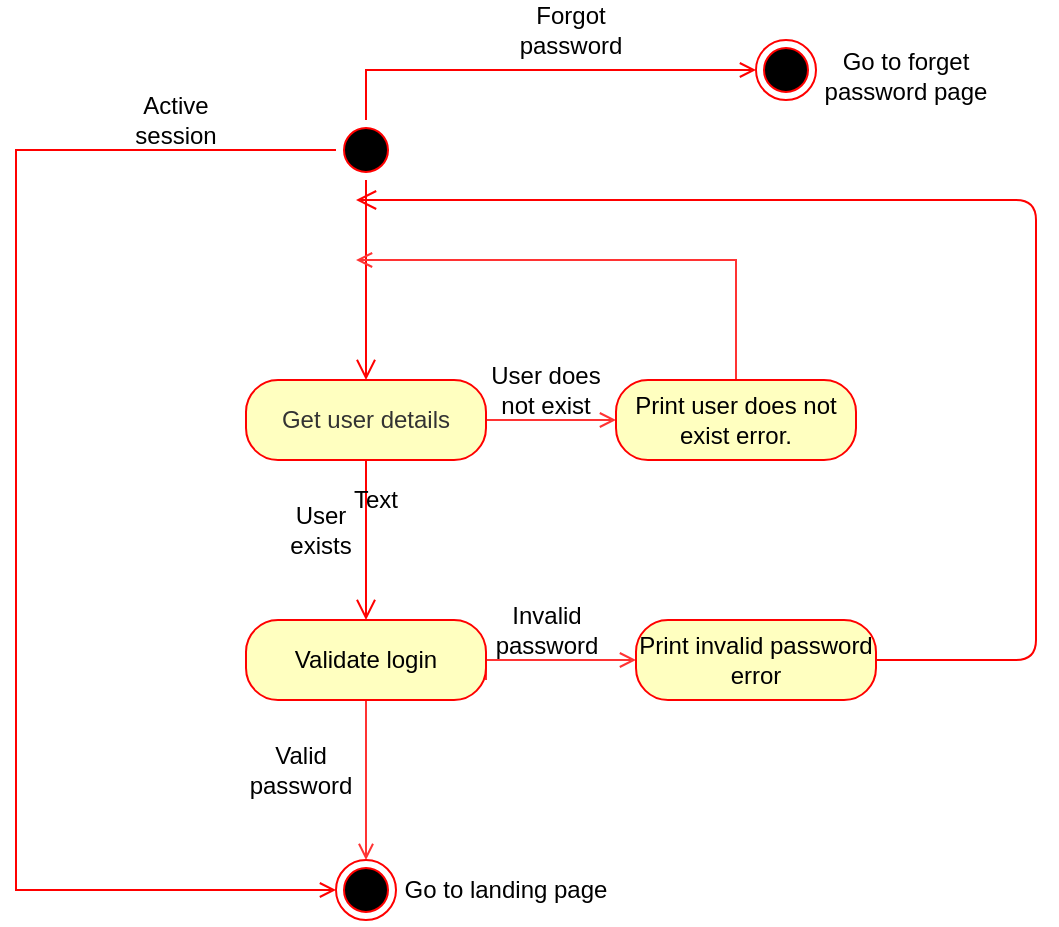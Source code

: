 <mxfile version="12.9.9" type="device"><diagram name="Page-1" id="e7e014a7-5840-1c2e-5031-d8a46d1fe8dd"><mxGraphModel dx="1038" dy="575" grid="1" gridSize="10" guides="1" tooltips="1" connect="1" arrows="1" fold="1" page="1" pageScale="1" pageWidth="1169" pageHeight="826" background="#ffffff" math="0" shadow="0"><root><mxCell id="0"/><mxCell id="1" parent="0"/><mxCell id="qxdA_kbtUOldHFDPIeFM-17" style="edgeStyle=orthogonalEdgeStyle;rounded=0;orthogonalLoop=1;jettySize=auto;html=1;entryX=0;entryY=0.5;entryDx=0;entryDy=0;endArrow=open;endFill=0;strokeColor=#FF0000;" edge="1" parent="1" source="cNfwhekLYFBPGd0EELtA-41" target="qxdA_kbtUOldHFDPIeFM-10"><mxGeometry relative="1" as="geometry"><Array as="points"><mxPoint x="375" y="85"/></Array></mxGeometry></mxCell><mxCell id="qxdA_kbtUOldHFDPIeFM-18" style="edgeStyle=orthogonalEdgeStyle;rounded=0;orthogonalLoop=1;jettySize=auto;html=1;endArrow=open;endFill=0;strokeColor=#FF0000;entryX=0;entryY=0.5;entryDx=0;entryDy=0;" edge="1" parent="1" source="cNfwhekLYFBPGd0EELtA-41" target="cNfwhekLYFBPGd0EELtA-62"><mxGeometry relative="1" as="geometry"><mxPoint x="190" y="125" as="targetPoint"/><Array as="points"><mxPoint x="200" y="125"/><mxPoint x="200" y="495"/></Array></mxGeometry></mxCell><mxCell id="cNfwhekLYFBPGd0EELtA-41" value="" style="ellipse;html=1;shape=startState;fillColor=#000000;strokeColor=#ff0000;" parent="1" vertex="1"><mxGeometry x="360" y="110" width="30" height="30" as="geometry"/></mxCell><mxCell id="cNfwhekLYFBPGd0EELtA-42" value="" style="edgeStyle=orthogonalEdgeStyle;html=1;verticalAlign=bottom;endArrow=open;endSize=8;strokeColor=#ff0000;entryX=0.5;entryY=0;entryDx=0;entryDy=0;entryPerimeter=0;" parent="1" source="cNfwhekLYFBPGd0EELtA-41" target="cNfwhekLYFBPGd0EELtA-50" edge="1"><mxGeometry relative="1" as="geometry"><mxPoint x="385" y="210" as="targetPoint"/></mxGeometry></mxCell><mxCell id="cNfwhekLYFBPGd0EELtA-57" style="edgeStyle=orthogonalEdgeStyle;rounded=0;orthogonalLoop=1;jettySize=auto;html=1;entryX=0;entryY=0.5;entryDx=0;entryDy=0;endArrow=open;endFill=0;strokeColor=#FF3333;" parent="1" source="cNfwhekLYFBPGd0EELtA-50" target="cNfwhekLYFBPGd0EELtA-54" edge="1"><mxGeometry relative="1" as="geometry"/></mxCell><mxCell id="cNfwhekLYFBPGd0EELtA-50" value="&lt;span style=&quot;color: rgb(51 , 51 , 51)&quot;&gt;Get user details&lt;/span&gt;" style="rounded=1;whiteSpace=wrap;html=1;arcSize=40;fontColor=#000000;fillColor=#ffffc0;strokeColor=#ff0000;" parent="1" vertex="1"><mxGeometry x="315" y="240" width="120" height="40" as="geometry"/></mxCell><mxCell id="cNfwhekLYFBPGd0EELtA-51" value="" style="edgeStyle=orthogonalEdgeStyle;html=1;verticalAlign=bottom;endArrow=open;endSize=8;strokeColor=#ff0000;" parent="1" source="cNfwhekLYFBPGd0EELtA-50" target="cNfwhekLYFBPGd0EELtA-52" edge="1"><mxGeometry relative="1" as="geometry"><mxPoint x="385" y="360" as="targetPoint"/></mxGeometry></mxCell><mxCell id="cNfwhekLYFBPGd0EELtA-58" style="edgeStyle=orthogonalEdgeStyle;rounded=0;orthogonalLoop=1;jettySize=auto;html=1;exitX=1;exitY=0.75;exitDx=0;exitDy=0;endArrow=open;endFill=0;strokeColor=#FF3333;entryX=0;entryY=0.5;entryDx=0;entryDy=0;" parent="1" source="cNfwhekLYFBPGd0EELtA-52" target="cNfwhekLYFBPGd0EELtA-59" edge="1"><mxGeometry relative="1" as="geometry"><mxPoint x="580" y="380" as="targetPoint"/><Array as="points"><mxPoint x="435" y="380"/></Array></mxGeometry></mxCell><mxCell id="cNfwhekLYFBPGd0EELtA-63" style="edgeStyle=orthogonalEdgeStyle;rounded=0;orthogonalLoop=1;jettySize=auto;html=1;exitX=0.5;exitY=1;exitDx=0;exitDy=0;entryX=0.5;entryY=0;entryDx=0;entryDy=0;endArrow=open;endFill=0;strokeColor=#FF3333;" parent="1" source="cNfwhekLYFBPGd0EELtA-52" target="cNfwhekLYFBPGd0EELtA-62" edge="1"><mxGeometry relative="1" as="geometry"/></mxCell><mxCell id="cNfwhekLYFBPGd0EELtA-52" value="Validate login" style="rounded=1;whiteSpace=wrap;html=1;arcSize=40;fontColor=#000000;fillColor=#ffffc0;strokeColor=#ff0000;" parent="1" vertex="1"><mxGeometry x="315" y="360" width="120" height="40" as="geometry"/></mxCell><mxCell id="cNfwhekLYFBPGd0EELtA-56" style="edgeStyle=orthogonalEdgeStyle;rounded=0;orthogonalLoop=1;jettySize=auto;html=1;endArrow=open;endFill=0;strokeColor=#FF3333;" parent="1" source="cNfwhekLYFBPGd0EELtA-54" edge="1"><mxGeometry relative="1" as="geometry"><mxPoint x="370" y="180" as="targetPoint"/><Array as="points"><mxPoint x="560" y="180"/></Array></mxGeometry></mxCell><mxCell id="cNfwhekLYFBPGd0EELtA-54" value="Print user does not exist error." style="rounded=1;whiteSpace=wrap;html=1;arcSize=40;fontColor=#000000;fillColor=#ffffc0;strokeColor=#ff0000;" parent="1" vertex="1"><mxGeometry x="500" y="240" width="120" height="40" as="geometry"/></mxCell><mxCell id="cNfwhekLYFBPGd0EELtA-59" value="Print invalid password error" style="rounded=1;whiteSpace=wrap;html=1;arcSize=40;fontColor=#000000;fillColor=#ffffc0;strokeColor=#ff0000;" parent="1" vertex="1"><mxGeometry x="510" y="360" width="120" height="40" as="geometry"/></mxCell><mxCell id="cNfwhekLYFBPGd0EELtA-60" value="" style="edgeStyle=orthogonalEdgeStyle;html=1;verticalAlign=bottom;endArrow=open;endSize=8;strokeColor=#ff0000;" parent="1" source="cNfwhekLYFBPGd0EELtA-59" edge="1"><mxGeometry relative="1" as="geometry"><mxPoint x="370" y="150" as="targetPoint"/><Array as="points"><mxPoint x="710" y="380"/><mxPoint x="710" y="150"/></Array></mxGeometry></mxCell><mxCell id="cNfwhekLYFBPGd0EELtA-62" value="" style="ellipse;html=1;shape=endState;fillColor=#000000;strokeColor=#ff0000;" parent="1" vertex="1"><mxGeometry x="360" y="480" width="30" height="30" as="geometry"/></mxCell><mxCell id="cNfwhekLYFBPGd0EELtA-66" value="User exists" style="text;html=1;strokeColor=none;fillColor=none;align=center;verticalAlign=middle;whiteSpace=wrap;rounded=0;fontColor=#000000;" parent="1" vertex="1"><mxGeometry x="330" y="300" width="45" height="30" as="geometry"/></mxCell><mxCell id="cNfwhekLYFBPGd0EELtA-67" value="User does not exist" style="text;html=1;strokeColor=none;fillColor=none;align=center;verticalAlign=middle;whiteSpace=wrap;rounded=0;fontColor=#000000;" parent="1" vertex="1"><mxGeometry x="430" y="230" width="70" height="30" as="geometry"/></mxCell><mxCell id="cNfwhekLYFBPGd0EELtA-68" value="Valid password" style="text;html=1;strokeColor=none;fillColor=none;align=center;verticalAlign=middle;whiteSpace=wrap;rounded=0;fontColor=#000000;" parent="1" vertex="1"><mxGeometry x="320" y="420" width="45" height="30" as="geometry"/></mxCell><mxCell id="cNfwhekLYFBPGd0EELtA-69" value="Invalid password" style="text;html=1;strokeColor=none;fillColor=none;align=center;verticalAlign=middle;whiteSpace=wrap;rounded=0;fontColor=#000000;" parent="1" vertex="1"><mxGeometry x="442.5" y="350" width="45" height="30" as="geometry"/></mxCell><mxCell id="qxdA_kbtUOldHFDPIeFM-6" value="Forgot password" style="text;html=1;strokeColor=none;fillColor=none;align=center;verticalAlign=middle;whiteSpace=wrap;rounded=0;fontColor=#000000;" vertex="1" parent="1"><mxGeometry x="455" y="50" width="45" height="30" as="geometry"/></mxCell><mxCell id="qxdA_kbtUOldHFDPIeFM-10" value="" style="ellipse;html=1;shape=endState;fillColor=#000000;strokeColor=#ff0000;" vertex="1" parent="1"><mxGeometry x="570" y="70" width="30" height="30" as="geometry"/></mxCell><mxCell id="qxdA_kbtUOldHFDPIeFM-13" value="Go to forget password page" style="text;html=1;strokeColor=none;fillColor=none;align=center;verticalAlign=middle;whiteSpace=wrap;rounded=0;" vertex="1" parent="1"><mxGeometry x="590" y="70" width="110" height="35" as="geometry"/></mxCell><mxCell id="qxdA_kbtUOldHFDPIeFM-14" value="Text" style="text;html=1;strokeColor=none;fillColor=none;align=center;verticalAlign=middle;whiteSpace=wrap;rounded=0;" vertex="1" parent="1"><mxGeometry x="360" y="290" width="40" height="20" as="geometry"/></mxCell><mxCell id="qxdA_kbtUOldHFDPIeFM-16" value="Go to landing page" style="text;html=1;strokeColor=none;fillColor=none;align=center;verticalAlign=middle;whiteSpace=wrap;rounded=0;" vertex="1" parent="1"><mxGeometry x="390" y="477.5" width="110" height="35" as="geometry"/></mxCell><mxCell id="qxdA_kbtUOldHFDPIeFM-19" value="Active session" style="text;html=1;strokeColor=none;fillColor=none;align=center;verticalAlign=middle;whiteSpace=wrap;rounded=0;" vertex="1" parent="1"><mxGeometry x="260" y="100" width="40" height="20" as="geometry"/></mxCell></root></mxGraphModel></diagram></mxfile>